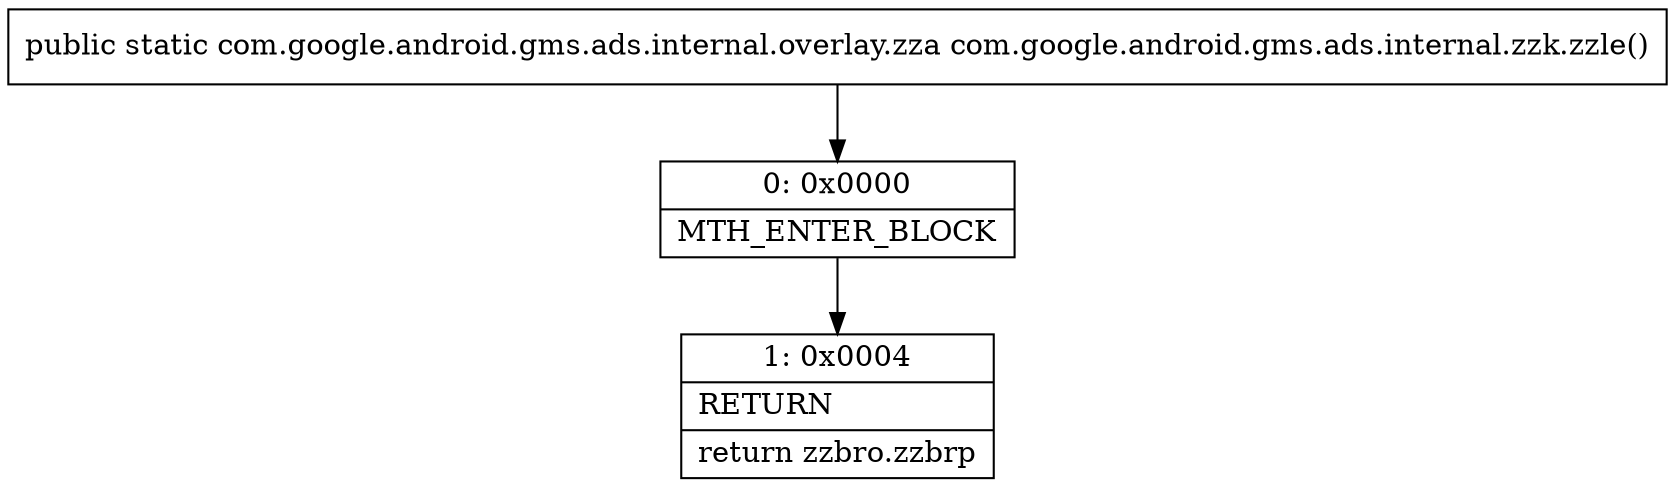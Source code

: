 digraph "CFG forcom.google.android.gms.ads.internal.zzk.zzle()Lcom\/google\/android\/gms\/ads\/internal\/overlay\/zza;" {
Node_0 [shape=record,label="{0\:\ 0x0000|MTH_ENTER_BLOCK\l}"];
Node_1 [shape=record,label="{1\:\ 0x0004|RETURN\l|return zzbro.zzbrp\l}"];
MethodNode[shape=record,label="{public static com.google.android.gms.ads.internal.overlay.zza com.google.android.gms.ads.internal.zzk.zzle() }"];
MethodNode -> Node_0;
Node_0 -> Node_1;
}

